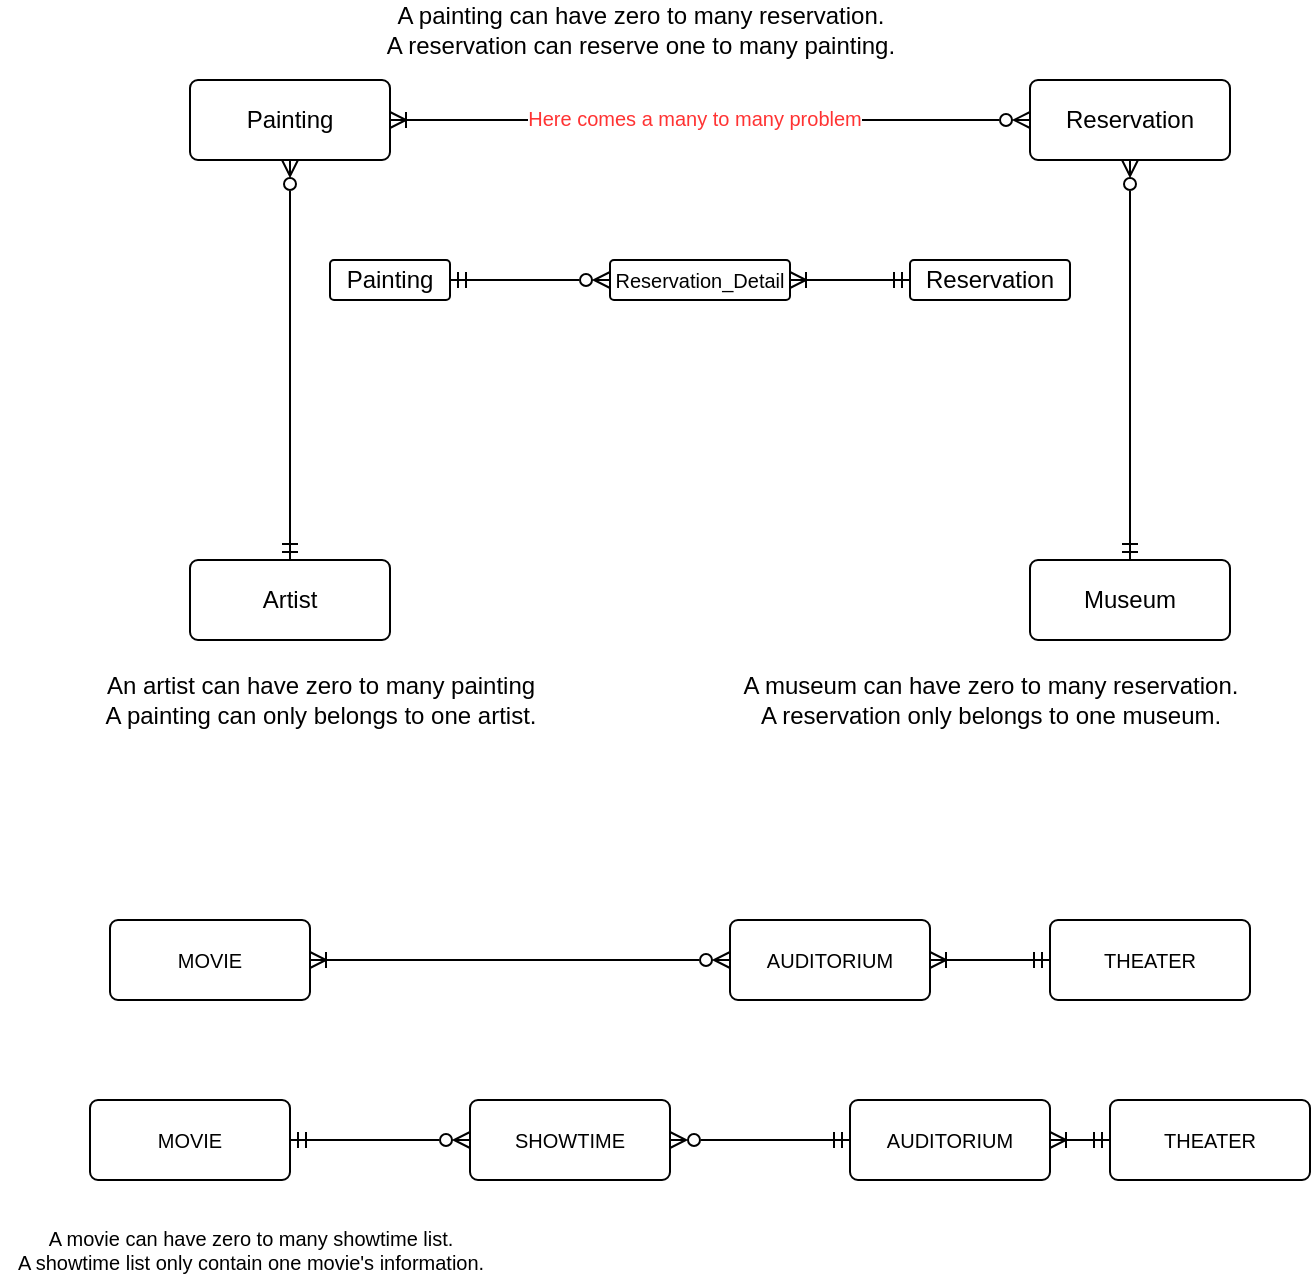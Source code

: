 <mxfile>
    <diagram id="lTWX-kzp-hBQrx4wkamT" name="Page-1">
        <mxGraphModel dx="2596" dy="1245" grid="1" gridSize="10" guides="1" tooltips="1" connect="1" arrows="1" fold="1" page="0" pageScale="1" pageWidth="850" pageHeight="1100" background="none" math="0" shadow="0">
            <root>
                <mxCell id="0"/>
                <mxCell id="1" parent="0"/>
                <mxCell id="45" value="" style="group" vertex="1" connectable="0" parent="1">
                    <mxGeometry x="-1620" y="-490" width="580" height="365" as="geometry"/>
                </mxCell>
                <mxCell id="11" value="Painting" style="rounded=1;arcSize=10;whiteSpace=wrap;html=1;align=center;" vertex="1" parent="45">
                    <mxGeometry x="50" y="40" width="100" height="40" as="geometry"/>
                </mxCell>
                <mxCell id="12" value="Museum" style="rounded=1;arcSize=10;whiteSpace=wrap;html=1;align=center;" vertex="1" parent="45">
                    <mxGeometry x="470" y="280" width="100" height="40" as="geometry"/>
                </mxCell>
                <mxCell id="13" value="Artist" style="rounded=1;arcSize=10;whiteSpace=wrap;html=1;align=center;" vertex="1" parent="45">
                    <mxGeometry x="50" y="280" width="100" height="40" as="geometry"/>
                </mxCell>
                <mxCell id="15" style="edgeStyle=none;html=1;entryX=0.5;entryY=0;entryDx=0;entryDy=0;startArrow=ERzeroToMany;startFill=0;endArrow=ERmandOne;endFill=0;" edge="1" parent="45" source="11" target="13">
                    <mxGeometry relative="1" as="geometry"/>
                </mxCell>
                <mxCell id="19" style="edgeStyle=none;html=1;entryX=0.5;entryY=0;entryDx=0;entryDy=0;startArrow=ERzeroToMany;startFill=0;endArrow=ERmandOne;endFill=0;" edge="1" parent="45" source="14" target="12">
                    <mxGeometry relative="1" as="geometry"/>
                </mxCell>
                <mxCell id="14" value="Reservation" style="rounded=1;arcSize=10;whiteSpace=wrap;html=1;align=center;" vertex="1" parent="45">
                    <mxGeometry x="470" y="40" width="100" height="40" as="geometry"/>
                </mxCell>
                <mxCell id="16" style="edgeStyle=none;html=1;entryX=0;entryY=0.5;entryDx=0;entryDy=0;startArrow=ERoneToMany;startFill=0;endArrow=ERzeroToMany;endFill=0;" edge="1" parent="45" source="11" target="14">
                    <mxGeometry relative="1" as="geometry"/>
                </mxCell>
                <mxCell id="44" value="&lt;font color=&quot;#ff3333&quot;&gt;Here comes a many to many problem&lt;/font&gt;" style="edgeLabel;html=1;align=center;verticalAlign=middle;resizable=0;points=[];fontSize=10;fontColor=#000000;" vertex="1" connectable="0" parent="16">
                    <mxGeometry x="-0.052" y="1" relative="1" as="geometry">
                        <mxPoint as="offset"/>
                    </mxGeometry>
                </mxCell>
                <mxCell id="17" value="An artist can have zero to many painting&lt;br&gt;A painting can only belongs to one artist." style="text;html=1;align=center;verticalAlign=middle;resizable=0;points=[];autosize=1;strokeColor=none;fillColor=none;" vertex="1" parent="45">
                    <mxGeometry y="335" width="230" height="30" as="geometry"/>
                </mxCell>
                <mxCell id="20" value="A painting can have zero to many reservation.&lt;br&gt;A reservation can reserve one to many painting." style="text;html=1;align=center;verticalAlign=middle;resizable=0;points=[];autosize=1;strokeColor=none;fillColor=none;" vertex="1" parent="45">
                    <mxGeometry x="140" width="270" height="30" as="geometry"/>
                </mxCell>
                <mxCell id="21" value="A museum can have zero to many reservation.&lt;br&gt;A reservation only belongs to one museum." style="text;html=1;align=center;verticalAlign=middle;resizable=0;points=[];autosize=1;strokeColor=none;fillColor=none;" vertex="1" parent="45">
                    <mxGeometry x="320" y="335" width="260" height="30" as="geometry"/>
                </mxCell>
                <mxCell id="39" value="Painting" style="rounded=1;arcSize=10;whiteSpace=wrap;html=1;align=center;" vertex="1" parent="45">
                    <mxGeometry x="120" y="130" width="60" height="20" as="geometry"/>
                </mxCell>
                <mxCell id="40" value="Reservation" style="rounded=1;arcSize=10;whiteSpace=wrap;html=1;align=center;" vertex="1" parent="45">
                    <mxGeometry x="410" y="130" width="80" height="20" as="geometry"/>
                </mxCell>
                <mxCell id="43" style="edgeStyle=none;html=1;entryX=0;entryY=0.5;entryDx=0;entryDy=0;fontSize=10;fontColor=#000000;startArrow=ERoneToMany;startFill=0;endArrow=ERmandOne;endFill=0;" edge="1" parent="45" source="41" target="40">
                    <mxGeometry relative="1" as="geometry"/>
                </mxCell>
                <mxCell id="41" value="&lt;font color=&quot;#000000&quot; style=&quot;font-size: 10px&quot;&gt;Reservation_Detail&lt;/font&gt;" style="rounded=1;arcSize=10;whiteSpace=wrap;html=1;align=center;fontColor=#FF3333;" vertex="1" parent="45">
                    <mxGeometry x="260" y="130" width="90" height="20" as="geometry"/>
                </mxCell>
                <mxCell id="42" style="edgeStyle=none;html=1;entryX=0;entryY=0.5;entryDx=0;entryDy=0;fontSize=10;fontColor=#000000;startArrow=ERmandOne;startFill=0;endArrow=ERzeroToMany;endFill=0;" edge="1" parent="45" source="39" target="41">
                    <mxGeometry relative="1" as="geometry"/>
                </mxCell>
                <mxCell id="49" style="edgeStyle=none;html=1;entryX=0;entryY=0.5;entryDx=0;entryDy=0;fontSize=10;fontColor=#000000;startArrow=ERoneToMany;startFill=0;endArrow=ERzeroToMany;endFill=0;" edge="1" parent="1" source="46" target="48">
                    <mxGeometry relative="1" as="geometry"/>
                </mxCell>
                <mxCell id="46" value="&lt;font color=&quot;#000000&quot;&gt;MOVIE&lt;/font&gt;" style="rounded=1;arcSize=10;whiteSpace=wrap;html=1;align=center;fontSize=10;fontColor=#FF3333;" vertex="1" parent="1">
                    <mxGeometry x="-1610" y="-30" width="100" height="40" as="geometry"/>
                </mxCell>
                <mxCell id="47" value="&lt;font color=&quot;#000000&quot;&gt;THEATER&lt;/font&gt;" style="rounded=1;arcSize=10;whiteSpace=wrap;html=1;align=center;fontSize=10;fontColor=#FF3333;" vertex="1" parent="1">
                    <mxGeometry x="-1140" y="-30" width="100" height="40" as="geometry"/>
                </mxCell>
                <mxCell id="50" style="edgeStyle=none;html=1;entryX=0;entryY=0.5;entryDx=0;entryDy=0;fontSize=10;fontColor=#000000;startArrow=ERoneToMany;startFill=0;endArrow=ERmandOne;endFill=0;" edge="1" parent="1" source="48" target="47">
                    <mxGeometry relative="1" as="geometry"/>
                </mxCell>
                <mxCell id="48" value="&lt;font color=&quot;#000000&quot;&gt;AUDITORIUM&lt;/font&gt;" style="rounded=1;arcSize=10;whiteSpace=wrap;html=1;align=center;fontSize=10;fontColor=#FF3333;" vertex="1" parent="1">
                    <mxGeometry x="-1300" y="-30" width="100" height="40" as="geometry"/>
                </mxCell>
                <mxCell id="58" style="edgeStyle=none;html=1;entryX=0;entryY=0.5;entryDx=0;entryDy=0;fontSize=10;fontColor=#000000;startArrow=ERzeroToMany;startFill=0;endArrow=ERmandOne;endFill=0;exitX=1;exitY=0.5;exitDx=0;exitDy=0;" edge="1" parent="1" source="51" target="56">
                    <mxGeometry relative="1" as="geometry"/>
                </mxCell>
                <mxCell id="51" value="&lt;font color=&quot;#000000&quot;&gt;SHOWTIME&lt;/font&gt;" style="rounded=1;arcSize=10;whiteSpace=wrap;html=1;align=center;fontSize=10;fontColor=#FF3333;" vertex="1" parent="1">
                    <mxGeometry x="-1430" y="60" width="100" height="40" as="geometry"/>
                </mxCell>
                <mxCell id="57" style="edgeStyle=none;html=1;entryX=0;entryY=0.5;entryDx=0;entryDy=0;fontSize=10;fontColor=#000000;startArrow=ERmandOne;startFill=0;endArrow=ERzeroToMany;endFill=0;exitX=1;exitY=0.5;exitDx=0;exitDy=0;" edge="1" parent="1" source="53" target="51">
                    <mxGeometry relative="1" as="geometry"/>
                </mxCell>
                <mxCell id="53" value="&lt;font color=&quot;#000000&quot;&gt;MOVIE&lt;/font&gt;" style="rounded=1;arcSize=10;whiteSpace=wrap;html=1;align=center;fontSize=10;fontColor=#FF3333;" vertex="1" parent="1">
                    <mxGeometry x="-1620" y="60" width="100" height="40" as="geometry"/>
                </mxCell>
                <mxCell id="54" value="&lt;font color=&quot;#000000&quot;&gt;THEATER&lt;/font&gt;" style="rounded=1;arcSize=10;whiteSpace=wrap;html=1;align=center;fontSize=10;fontColor=#FF3333;" vertex="1" parent="1">
                    <mxGeometry x="-1110" y="60" width="100" height="40" as="geometry"/>
                </mxCell>
                <mxCell id="55" style="edgeStyle=none;html=1;entryX=0;entryY=0.5;entryDx=0;entryDy=0;fontSize=10;fontColor=#000000;startArrow=ERoneToMany;startFill=0;endArrow=ERmandOne;endFill=0;" edge="1" parent="1" source="56" target="54">
                    <mxGeometry relative="1" as="geometry"/>
                </mxCell>
                <mxCell id="56" value="&lt;font color=&quot;#000000&quot;&gt;AUDITORIUM&lt;/font&gt;" style="rounded=1;arcSize=10;whiteSpace=wrap;html=1;align=center;fontSize=10;fontColor=#FF3333;" vertex="1" parent="1">
                    <mxGeometry x="-1240" y="60" width="100" height="40" as="geometry"/>
                </mxCell>
                <mxCell id="59" value="A movie can have zero to many showtime list.&lt;br&gt;A showtime list only contain one movie's information." style="text;html=1;align=center;verticalAlign=middle;resizable=0;points=[];autosize=1;strokeColor=none;fillColor=none;fontSize=10;fontColor=#000000;" vertex="1" parent="1">
                    <mxGeometry x="-1665" y="120" width="250" height="30" as="geometry"/>
                </mxCell>
            </root>
        </mxGraphModel>
    </diagram>
</mxfile>